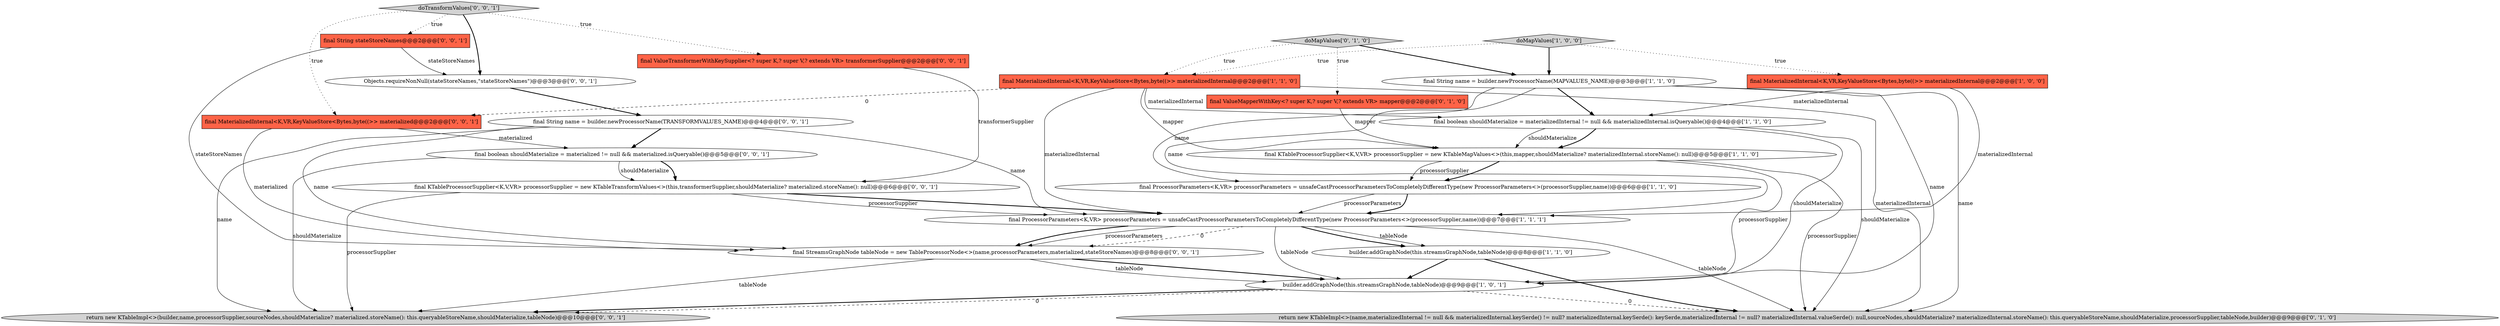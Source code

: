 digraph {
21 [style = filled, label = "doTransformValues['0', '0', '1']", fillcolor = lightgray, shape = diamond image = "AAA0AAABBB3BBB"];
17 [style = filled, label = "final MaterializedInternal<K,VR,KeyValueStore<Bytes,byte((>> materialized@@@2@@@['0', '0', '1']", fillcolor = tomato, shape = box image = "AAA0AAABBB3BBB"];
12 [style = filled, label = "doMapValues['0', '1', '0']", fillcolor = lightgray, shape = diamond image = "AAA0AAABBB2BBB"];
2 [style = filled, label = "final String name = builder.newProcessorName(MAPVALUES_NAME)@@@3@@@['1', '1', '0']", fillcolor = white, shape = ellipse image = "AAA0AAABBB1BBB"];
13 [style = filled, label = "final String name = builder.newProcessorName(TRANSFORMVALUES_NAME)@@@4@@@['0', '0', '1']", fillcolor = white, shape = ellipse image = "AAA0AAABBB3BBB"];
8 [style = filled, label = "final KTableProcessorSupplier<K,V,VR> processorSupplier = new KTableMapValues<>(this,mapper,shouldMaterialize? materializedInternal.storeName(): null)@@@5@@@['1', '1', '0']", fillcolor = white, shape = ellipse image = "AAA0AAABBB1BBB"];
10 [style = filled, label = "final ValueMapperWithKey<? super K,? super V,? extends VR> mapper@@@2@@@['0', '1', '0']", fillcolor = tomato, shape = box image = "AAA0AAABBB2BBB"];
20 [style = filled, label = "final KTableProcessorSupplier<K,V,VR> processorSupplier = new KTableTransformValues<>(this,transformerSupplier,shouldMaterialize? materialized.storeName(): null)@@@6@@@['0', '0', '1']", fillcolor = white, shape = ellipse image = "AAA0AAABBB3BBB"];
4 [style = filled, label = "final boolean shouldMaterialize = materializedInternal != null && materializedInternal.isQueryable()@@@4@@@['1', '1', '0']", fillcolor = white, shape = ellipse image = "AAA0AAABBB1BBB"];
11 [style = filled, label = "return new KTableImpl<>(name,materializedInternal != null && materializedInternal.keySerde() != null? materializedInternal.keySerde(): keySerde,materializedInternal != null? materializedInternal.valueSerde(): null,sourceNodes,shouldMaterialize? materializedInternal.storeName(): this.queryableStoreName,shouldMaterialize,processorSupplier,tableNode,builder)@@@9@@@['0', '1', '0']", fillcolor = lightgray, shape = ellipse image = "AAA1AAABBB2BBB"];
16 [style = filled, label = "final ValueTransformerWithKeySupplier<? super K,? super V,? extends VR> transformerSupplier@@@2@@@['0', '0', '1']", fillcolor = tomato, shape = box image = "AAA0AAABBB3BBB"];
9 [style = filled, label = "final ProcessorParameters<K,VR> processorParameters = unsafeCastProcessorParametersToCompletelyDifferentType(new ProcessorParameters<>(processorSupplier,name))@@@6@@@['1', '1', '0']", fillcolor = white, shape = ellipse image = "AAA0AAABBB1BBB"];
3 [style = filled, label = "final MaterializedInternal<K,VR,KeyValueStore<Bytes,byte((>> materializedInternal@@@2@@@['1', '1', '0']", fillcolor = tomato, shape = box image = "AAA0AAABBB1BBB"];
18 [style = filled, label = "Objects.requireNonNull(stateStoreNames,\"stateStoreNames\")@@@3@@@['0', '0', '1']", fillcolor = white, shape = ellipse image = "AAA0AAABBB3BBB"];
19 [style = filled, label = "final boolean shouldMaterialize = materialized != null && materialized.isQueryable()@@@5@@@['0', '0', '1']", fillcolor = white, shape = ellipse image = "AAA0AAABBB3BBB"];
6 [style = filled, label = "builder.addGraphNode(this.streamsGraphNode,tableNode)@@@9@@@['1', '0', '1']", fillcolor = white, shape = ellipse image = "AAA0AAABBB1BBB"];
1 [style = filled, label = "final MaterializedInternal<K,VR,KeyValueStore<Bytes,byte((>> materializedInternal@@@2@@@['1', '0', '0']", fillcolor = tomato, shape = box image = "AAA0AAABBB1BBB"];
0 [style = filled, label = "builder.addGraphNode(this.streamsGraphNode,tableNode)@@@8@@@['1', '1', '0']", fillcolor = white, shape = ellipse image = "AAA0AAABBB1BBB"];
22 [style = filled, label = "return new KTableImpl<>(builder,name,processorSupplier,sourceNodes,shouldMaterialize? materialized.storeName(): this.queryableStoreName,shouldMaterialize,tableNode)@@@10@@@['0', '0', '1']", fillcolor = lightgray, shape = ellipse image = "AAA0AAABBB3BBB"];
5 [style = filled, label = "final ProcessorParameters<K,VR> processorParameters = unsafeCastProcessorParametersToCompletelyDifferentType(new ProcessorParameters<>(processorSupplier,name))@@@7@@@['1', '1', '1']", fillcolor = white, shape = ellipse image = "AAA0AAABBB1BBB"];
7 [style = filled, label = "doMapValues['1', '0', '0']", fillcolor = lightgray, shape = diamond image = "AAA0AAABBB1BBB"];
14 [style = filled, label = "final String stateStoreNames@@@2@@@['0', '0', '1']", fillcolor = tomato, shape = box image = "AAA0AAABBB3BBB"];
15 [style = filled, label = "final StreamsGraphNode tableNode = new TableProcessorNode<>(name,processorParameters,materialized,stateStoreNames)@@@8@@@['0', '0', '1']", fillcolor = white, shape = ellipse image = "AAA0AAABBB3BBB"];
0->6 [style = bold, label=""];
12->10 [style = dotted, label="true"];
8->11 [style = solid, label="processorSupplier"];
5->0 [style = solid, label="tableNode"];
3->17 [style = dashed, label="0"];
8->9 [style = bold, label=""];
2->4 [style = bold, label=""];
13->5 [style = solid, label="name"];
2->9 [style = solid, label="name"];
13->19 [style = bold, label=""];
12->2 [style = bold, label=""];
19->20 [style = bold, label=""];
20->5 [style = bold, label=""];
3->4 [style = solid, label="materializedInternal"];
15->22 [style = solid, label="tableNode"];
18->13 [style = bold, label=""];
3->5 [style = solid, label="materializedInternal"];
2->5 [style = solid, label="name"];
21->17 [style = dotted, label="true"];
4->8 [style = bold, label=""];
7->1 [style = dotted, label="true"];
6->22 [style = bold, label=""];
6->22 [style = dashed, label="0"];
0->11 [style = bold, label=""];
3->8 [style = solid, label="mapper"];
4->6 [style = solid, label="shouldMaterialize"];
4->8 [style = solid, label="shouldMaterialize"];
8->9 [style = solid, label="processorSupplier"];
2->11 [style = solid, label="name"];
19->20 [style = solid, label="shouldMaterialize"];
15->6 [style = solid, label="tableNode"];
15->6 [style = bold, label=""];
2->6 [style = solid, label="name"];
19->22 [style = solid, label="shouldMaterialize"];
17->19 [style = solid, label="materialized"];
14->15 [style = solid, label="stateStoreNames"];
5->11 [style = solid, label="tableNode"];
1->4 [style = solid, label="materializedInternal"];
5->0 [style = bold, label=""];
9->5 [style = solid, label="processorParameters"];
1->5 [style = solid, label="materializedInternal"];
21->18 [style = bold, label=""];
17->15 [style = solid, label="materialized"];
5->6 [style = solid, label="tableNode"];
13->22 [style = solid, label="name"];
12->3 [style = dotted, label="true"];
4->11 [style = solid, label="shouldMaterialize"];
20->5 [style = solid, label="processorSupplier"];
13->15 [style = solid, label="name"];
21->14 [style = dotted, label="true"];
6->11 [style = dashed, label="0"];
14->18 [style = solid, label="stateStoreNames"];
8->6 [style = solid, label="processorSupplier"];
5->15 [style = solid, label="processorParameters"];
21->16 [style = dotted, label="true"];
3->11 [style = solid, label="materializedInternal"];
16->20 [style = solid, label="transformerSupplier"];
9->5 [style = bold, label=""];
20->22 [style = solid, label="processorSupplier"];
5->15 [style = dashed, label="0"];
7->3 [style = dotted, label="true"];
5->15 [style = bold, label=""];
10->8 [style = solid, label="mapper"];
7->2 [style = bold, label=""];
}
